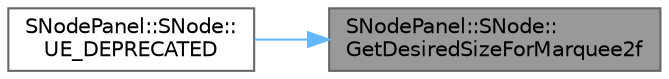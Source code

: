 digraph "SNodePanel::SNode::GetDesiredSizeForMarquee2f"
{
 // INTERACTIVE_SVG=YES
 // LATEX_PDF_SIZE
  bgcolor="transparent";
  edge [fontname=Helvetica,fontsize=10,labelfontname=Helvetica,labelfontsize=10];
  node [fontname=Helvetica,fontsize=10,shape=box,height=0.2,width=0.4];
  rankdir="RL";
  Node1 [id="Node000001",label="SNodePanel::SNode::\lGetDesiredSizeForMarquee2f",height=0.2,width=0.4,color="gray40", fillcolor="grey60", style="filled", fontcolor="black",tooltip=" "];
  Node1 -> Node2 [id="edge1_Node000001_Node000002",dir="back",color="steelblue1",style="solid",tooltip=" "];
  Node2 [id="Node000002",label="SNodePanel::SNode::\lUE_DEPRECATED",height=0.2,width=0.4,color="grey40", fillcolor="white", style="filled",URL="$dd/d6c/classSNodePanel_1_1SNode.html#ab0c52ec62ad03c189267aef5acbdac3f",tooltip="override, when area used to select node, should be different, than it's size e.g."];
}
